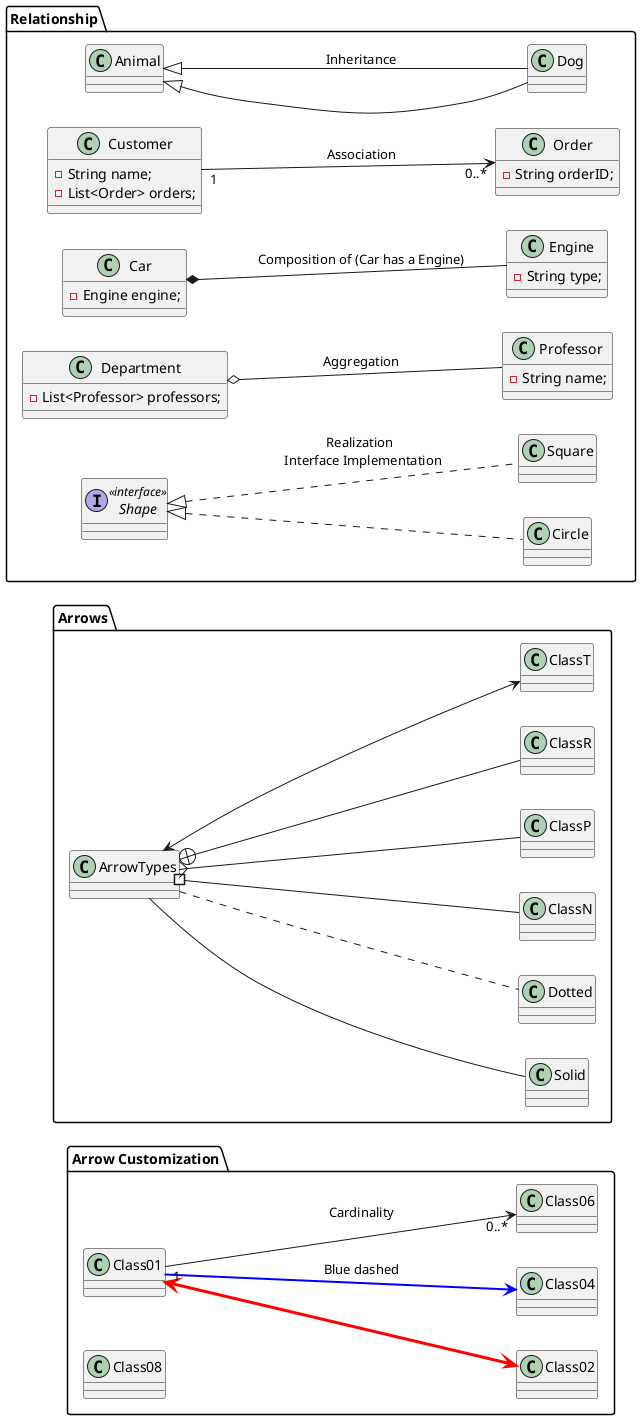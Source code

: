 @startuml class-relationship

package "Arrows" {
    left to right direction
    ArrowTypes -- Solid
    ArrowTypes .. Dotted    
    ArrowTypes #-- ClassN
    ArrowTypes }-- ClassP
    ArrowTypes +-- ClassR
    ArrowTypes <--> ClassT
}

package "Relationship" {
    left to right direction

    class Dog extends Animal
    Animal <|-- Dog: Inheritance


    class Customer {
        - String name;
        - List<Order> orders;
    }

    class Order {
        - String orderID;
    }
    Customer "1" --> "0..*" Order : Association


    class Car {
        - Engine engine;
    }
    class Engine {
        - String type;
    }    
    Car *-- Engine : Composition of (Car has a Engine)



    class Department {
        - List<Professor> professors;
    }

    class Professor {
        - String name;
    }
    Department o-- Professor : Aggregation



    interface Shape <<interface>> 
    class Circle implements Shape {}
    Shape <|.. Square: Realization \n Interface Implementation
}


package "Arrow Customization" {
    left to right direction
    Class01 <-[#red,thickness=3]-> Class02
    Class01 -[#blue,dotted,bold]-> Class04 : Blue dashed
    Class01 "1" --> "0..*" Class06: Cardinality
    Class01 -left[hidden]- Class08: Hidden line for adjustment
}
        
@endum